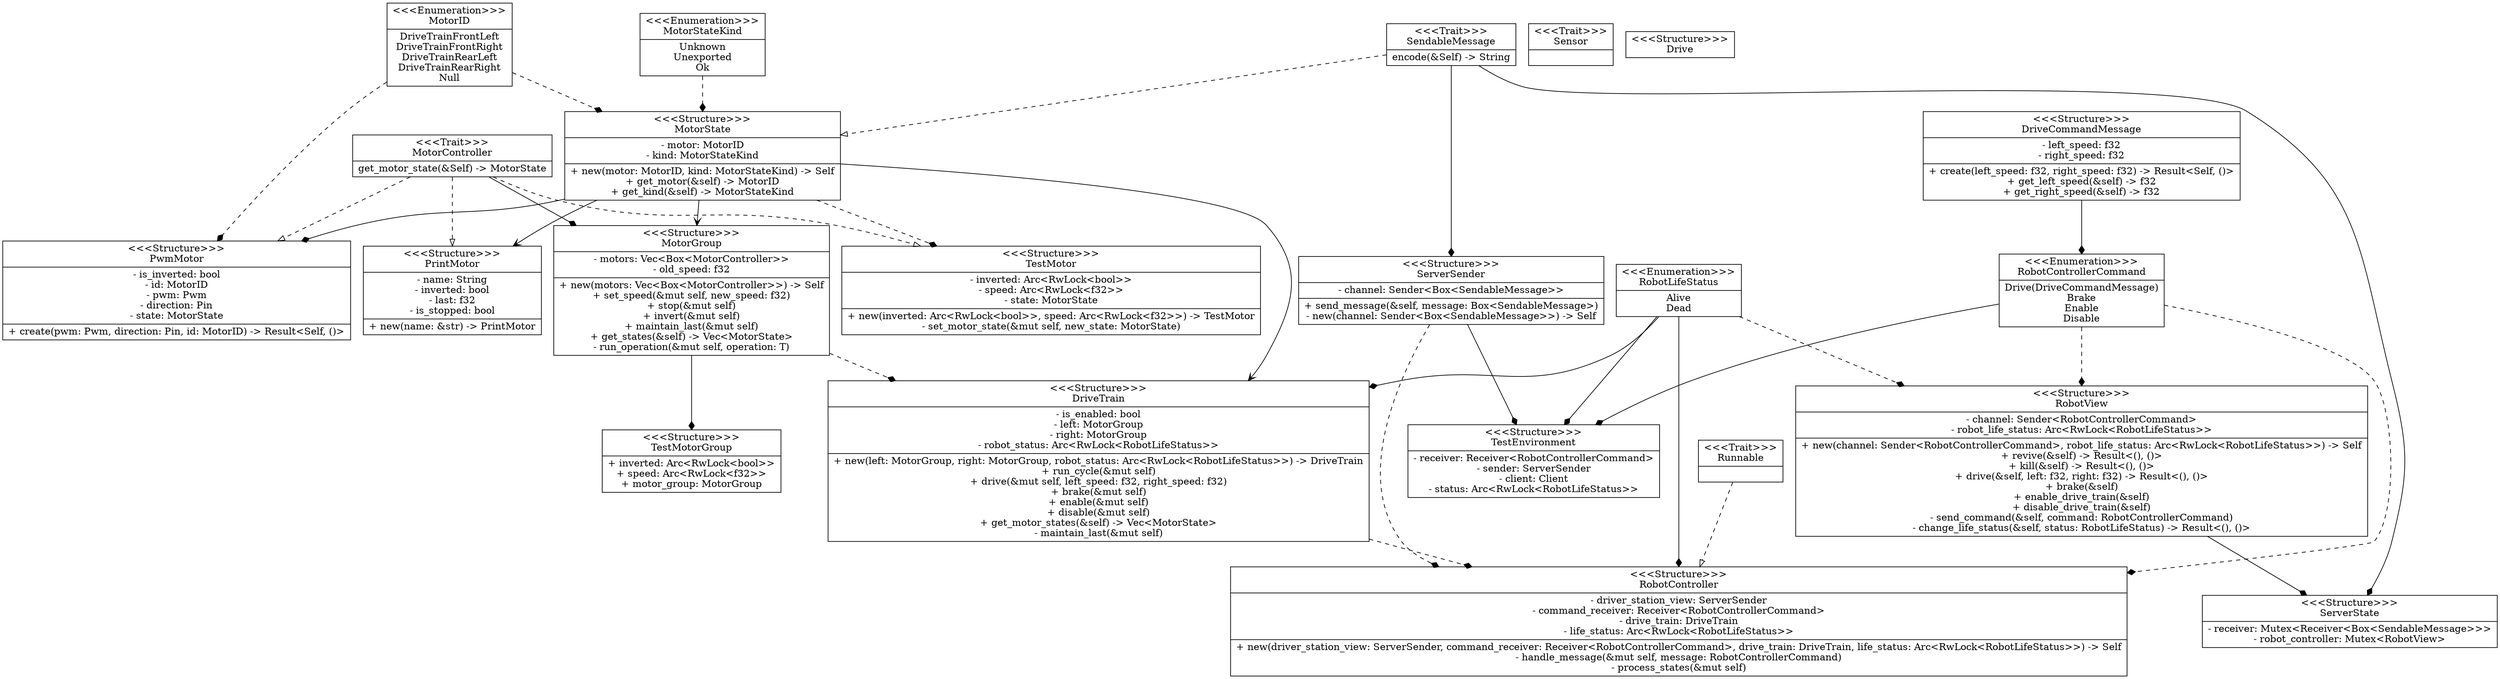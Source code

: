 digraph ml {
    ndPwmMotor[label="{&lt;&lt;&lt;Structure&gt;&gt;&gt;\nPwmMotor|- is_inverted: bool\n- id: MotorID\n- pwm: Pwm\n- direction: Pin\n- state: MotorState|+ create(pwm: Pwm, direction: Pin, id: MotorID) -&gt; Result&lt;Self, ()&gt;}"][shape="record"];
    ndTestMotorGroup[label="{&lt;&lt;&lt;Structure&gt;&gt;&gt;\nTestMotorGroup|+ inverted: Arc&lt;RwLock&lt;bool&gt;&gt;\n+ speed: Arc&lt;RwLock&lt;f32&gt;&gt;\n+ motor_group: MotorGroup}"][shape="record"];
    ndMotorGroup[label="{&lt;&lt;&lt;Structure&gt;&gt;&gt;\nMotorGroup|- motors: Vec&lt;Box&lt;MotorController&gt;&gt;\n- old_speed: f32|+ new(motors: Vec&lt;Box&lt;MotorController&gt;&gt;) -&gt; Self\n+ set_speed(&amp;mut self, new_speed: f32)\n+ stop(&amp;mut self)\n+ invert(&amp;mut self)\n+ maintain_last(&amp;mut self)\n+ get_states(&amp;self) -&gt; Vec&lt;MotorState&gt;\n- run_operation(&amp;mut self, operation: T)}"][shape="record"];
    ndTestMotor[label="{&lt;&lt;&lt;Structure&gt;&gt;&gt;\nTestMotor|- inverted: Arc&lt;RwLock&lt;bool&gt;&gt;\n- speed: Arc&lt;RwLock&lt;f32&gt;&gt;\n- state: MotorState|+ new(inverted: Arc&lt;RwLock&lt;bool&gt;&gt;, speed: Arc&lt;RwLock&lt;f32&gt;&gt;) -&gt; TestMotor\n- set_motor_state(&amp;mut self, new_state: MotorState)}"][shape="record"];
    ndPrintMotor[label="{&lt;&lt;&lt;Structure&gt;&gt;&gt;\nPrintMotor|- name: String\n- inverted: bool\n- last: f32\n- is_stopped: bool|+ new(name: &amp;str) -&gt; PrintMotor}"][shape="record"];
    ndMotorStateKind[label="{&lt;&lt;&lt;Enumeration&gt;&gt;&gt;\nMotorStateKind|Unknown\nUnexported\nOk}"][shape="record"];
    ndMotorController[label="{&lt;&lt;&lt;Trait&gt;&gt;&gt;\nMotorController|get_motor_state(&amp;Self) -&gt; MotorState}"][shape="record"];
    ndMotorState[label="{&lt;&lt;&lt;Structure&gt;&gt;&gt;\nMotorState|- motor: MotorID\n- kind: MotorStateKind|+ new(motor: MotorID, kind: MotorStateKind) -&gt; Self\n+ get_motor(&amp;self) -&gt; MotorID\n+ get_kind(&amp;self) -&gt; MotorStateKind}"][shape="record"];
    ndSensor[label="{&lt;&lt;&lt;Trait&gt;&gt;&gt;\nSensor|}"][shape="record"];
    ndTestEnvironment[label="{&lt;&lt;&lt;Structure&gt;&gt;&gt;\nTestEnvironment|- receiver: Receiver&lt;RobotControllerCommand&gt;\n- sender: ServerSender\n- client: Client\n- status: Arc&lt;RwLock&lt;RobotLifeStatus&gt;&gt;}"][shape="record"];
    ndSendableMessage[label="{&lt;&lt;&lt;Trait&gt;&gt;&gt;\nSendableMessage|encode(&amp;Self) -&gt; String}"][shape="record"];
    ndServerSender[label="{&lt;&lt;&lt;Structure&gt;&gt;&gt;\nServerSender|- channel: Sender&lt;Box&lt;SendableMessage&gt;&gt;|+ send_message(&amp;self, message: Box&lt;SendableMessage&gt;)\n- new(channel: Sender&lt;Box&lt;SendableMessage&gt;&gt;) -&gt; Self}"][shape="record"];
    ndServerState[label="{&lt;&lt;&lt;Structure&gt;&gt;&gt;\nServerState|- receiver: Mutex&lt;Receiver&lt;Box&lt;SendableMessage&gt;&gt;&gt;\n- robot_controller: Mutex&lt;RobotView&gt;}"][shape="record"];
    ndDrive[label="{&lt;&lt;&lt;Structure&gt;&gt;&gt;\nDrive}"][shape="record"];
    ndRunnable[label="{&lt;&lt;&lt;Trait&gt;&gt;&gt;\nRunnable|}"][shape="record"];
    ndMotorID[label="{&lt;&lt;&lt;Enumeration&gt;&gt;&gt;\nMotorID|DriveTrainFrontLeft\nDriveTrainFrontRight\nDriveTrainRearLeft\nDriveTrainRearRight\nNull}"][shape="record"];
    ndTestMotorGroup[label="{&lt;&lt;&lt;Structure&gt;&gt;&gt;\nTestMotorGroup|+ inverted: Arc&lt;RwLock&lt;bool&gt;&gt;\n+ speed: Arc&lt;RwLock&lt;f32&gt;&gt;\n+ motor_group: MotorGroup}"][shape="record"];
    ndDriveTrain[label="{&lt;&lt;&lt;Structure&gt;&gt;&gt;\nDriveTrain|- is_enabled: bool\n- left: MotorGroup\n- right: MotorGroup\n- robot_status: Arc&lt;RwLock&lt;RobotLifeStatus&gt;&gt;|+ new(left: MotorGroup, right: MotorGroup, robot_status: Arc&lt;RwLock&lt;RobotLifeStatus&gt;&gt;) -&gt; DriveTrain\n+ run_cycle(&amp;mut self)\n+ drive(&amp;mut self, left_speed: f32, right_speed: f32)\n+ brake(&amp;mut self)\n+ enable(&amp;mut self)\n+ disable(&amp;mut self)\n+ get_motor_states(&amp;self) -&gt; Vec&lt;MotorState&gt;\n- maintain_last(&amp;mut self)}"][shape="record"];
    ndRobotController[label="{&lt;&lt;&lt;Structure&gt;&gt;&gt;\nRobotController|- driver_station_view: ServerSender\n- command_receiver: Receiver&lt;RobotControllerCommand&gt;\n- drive_train: DriveTrain\n- life_status: Arc&lt;RwLock&lt;RobotLifeStatus&gt;&gt;|+ new(driver_station_view: ServerSender, command_receiver: Receiver&lt;RobotControllerCommand&gt;, drive_train: DriveTrain, life_status: Arc&lt;RwLock&lt;RobotLifeStatus&gt;&gt;) -&gt; Self\n- handle_message(&amp;mut self, message: RobotControllerCommand)\n- process_states(&amp;mut self)}"][shape="record"];
    ndRobotLifeStatus[label="{&lt;&lt;&lt;Enumeration&gt;&gt;&gt;\nRobotLifeStatus|Alive\nDead}"][shape="record"];
    ndRobotControllerCommand[label="{&lt;&lt;&lt;Enumeration&gt;&gt;&gt;\nRobotControllerCommand|Drive(DriveCommandMessage)\nBrake\nEnable\nDisable}"][shape="record"];
    ndRobotView[label="{&lt;&lt;&lt;Structure&gt;&gt;&gt;\nRobotView|- channel: Sender&lt;RobotControllerCommand&gt;\n- robot_life_status: Arc&lt;RwLock&lt;RobotLifeStatus&gt;&gt;|+ new(channel: Sender&lt;RobotControllerCommand&gt;, robot_life_status: Arc&lt;RwLock&lt;RobotLifeStatus&gt;&gt;) -&gt; Self\n+ revive(&amp;self) -&gt; Result&lt;(), ()&gt;\n+ kill(&amp;self) -&gt; Result&lt;(), ()&gt;\n+ drive(&amp;self, left: f32, right: f32) -&gt; Result&lt;(), ()&gt;\n+ brake(&amp;self)\n+ enable_drive_train(&amp;self)\n+ disable_drive_train(&amp;self)\n- send_command(&amp;self, command: RobotControllerCommand)\n- change_life_status(&amp;self, status: RobotLifeStatus) -&gt; Result&lt;(), ()&gt;}"][shape="record"];
    ndDriveCommandMessage[label="{&lt;&lt;&lt;Structure&gt;&gt;&gt;\nDriveCommandMessage|- left_speed: f32\n- right_speed: f32|+ create(left_speed: f32, right_speed: f32) -&gt; Result&lt;Self, ()&gt;\n+ get_left_speed(&amp;self) -&gt; f32\n+ get_right_speed(&amp;self) -&gt; f32}"][shape="record"];
    ndMotorGroup -> ndTestMotorGroup[label=""][arrowhead="diamond"];
    ndMotorGroup -> ndDriveTrain[label=""][style="dashed"][arrowhead="diamond"];
    ndMotorStateKind -> ndMotorState[label=""][style="dashed"][arrowhead="diamond"];
    ndMotorController -> ndPwmMotor[label=""][style="dashed"][arrowhead="onormal"];
    ndMotorController -> ndMotorGroup[label=""][arrowhead="diamond"];
    ndMotorController -> ndTestMotor[label=""][style="dashed"][arrowhead="onormal"];
    ndMotorController -> ndPrintMotor[label=""][style="dashed"][arrowhead="onormal"];
    ndMotorState -> ndPwmMotor[label=""][arrowhead="diamond"];
    ndMotorState -> ndMotorGroup[label=""][arrowhead="vee"];
    ndMotorState -> ndTestMotor[label=""][style="dashed"][arrowhead="diamond"];
    ndMotorState -> ndPrintMotor[label=""][arrowhead="vee"];
    ndMotorState -> ndDriveTrain[label=""][arrowhead="vee"];
    ndSendableMessage -> ndMotorState[label=""][style="dashed"][arrowhead="onormal"];
    ndSendableMessage -> ndServerSender[label=""][arrowhead="diamond"];
    ndSendableMessage -> ndServerState[label=""][arrowhead="diamond"];
    ndServerSender -> ndTestEnvironment[label=""][arrowhead="diamond"];
    ndServerSender -> ndRobotController[label=""][style="dashed"][arrowhead="diamond"];
    ndRunnable -> ndRobotController[label=""][style="dashed"][arrowhead="onormal"];
    ndMotorID -> ndPwmMotor[label=""][style="dashed"][arrowhead="diamond"];
    ndMotorID -> ndMotorState[label=""][style="dashed"][arrowhead="diamond"];
    ndDriveTrain -> ndRobotController[label=""][style="dashed"][arrowhead="diamond"];
    ndRobotLifeStatus -> ndTestEnvironment[label=""][arrowhead="diamond"];
    ndRobotLifeStatus -> ndDriveTrain[label=""][arrowhead="diamond"];
    ndRobotLifeStatus -> ndRobotController[label=""][arrowhead="diamond"];
    ndRobotLifeStatus -> ndRobotView[label=""][style="dashed"][arrowhead="diamond"];
    ndRobotControllerCommand -> ndTestEnvironment[label=""][arrowhead="diamond"];
    ndRobotControllerCommand -> ndRobotController[label=""][style="dashed"][arrowhead="diamond"];
    ndRobotControllerCommand -> ndRobotView[label=""][style="dashed"][arrowhead="diamond"];
    ndRobotView -> ndServerState[label=""][arrowhead="diamond"];
    ndDriveCommandMessage -> ndRobotControllerCommand[label=""][arrowhead="diamond"];
}

